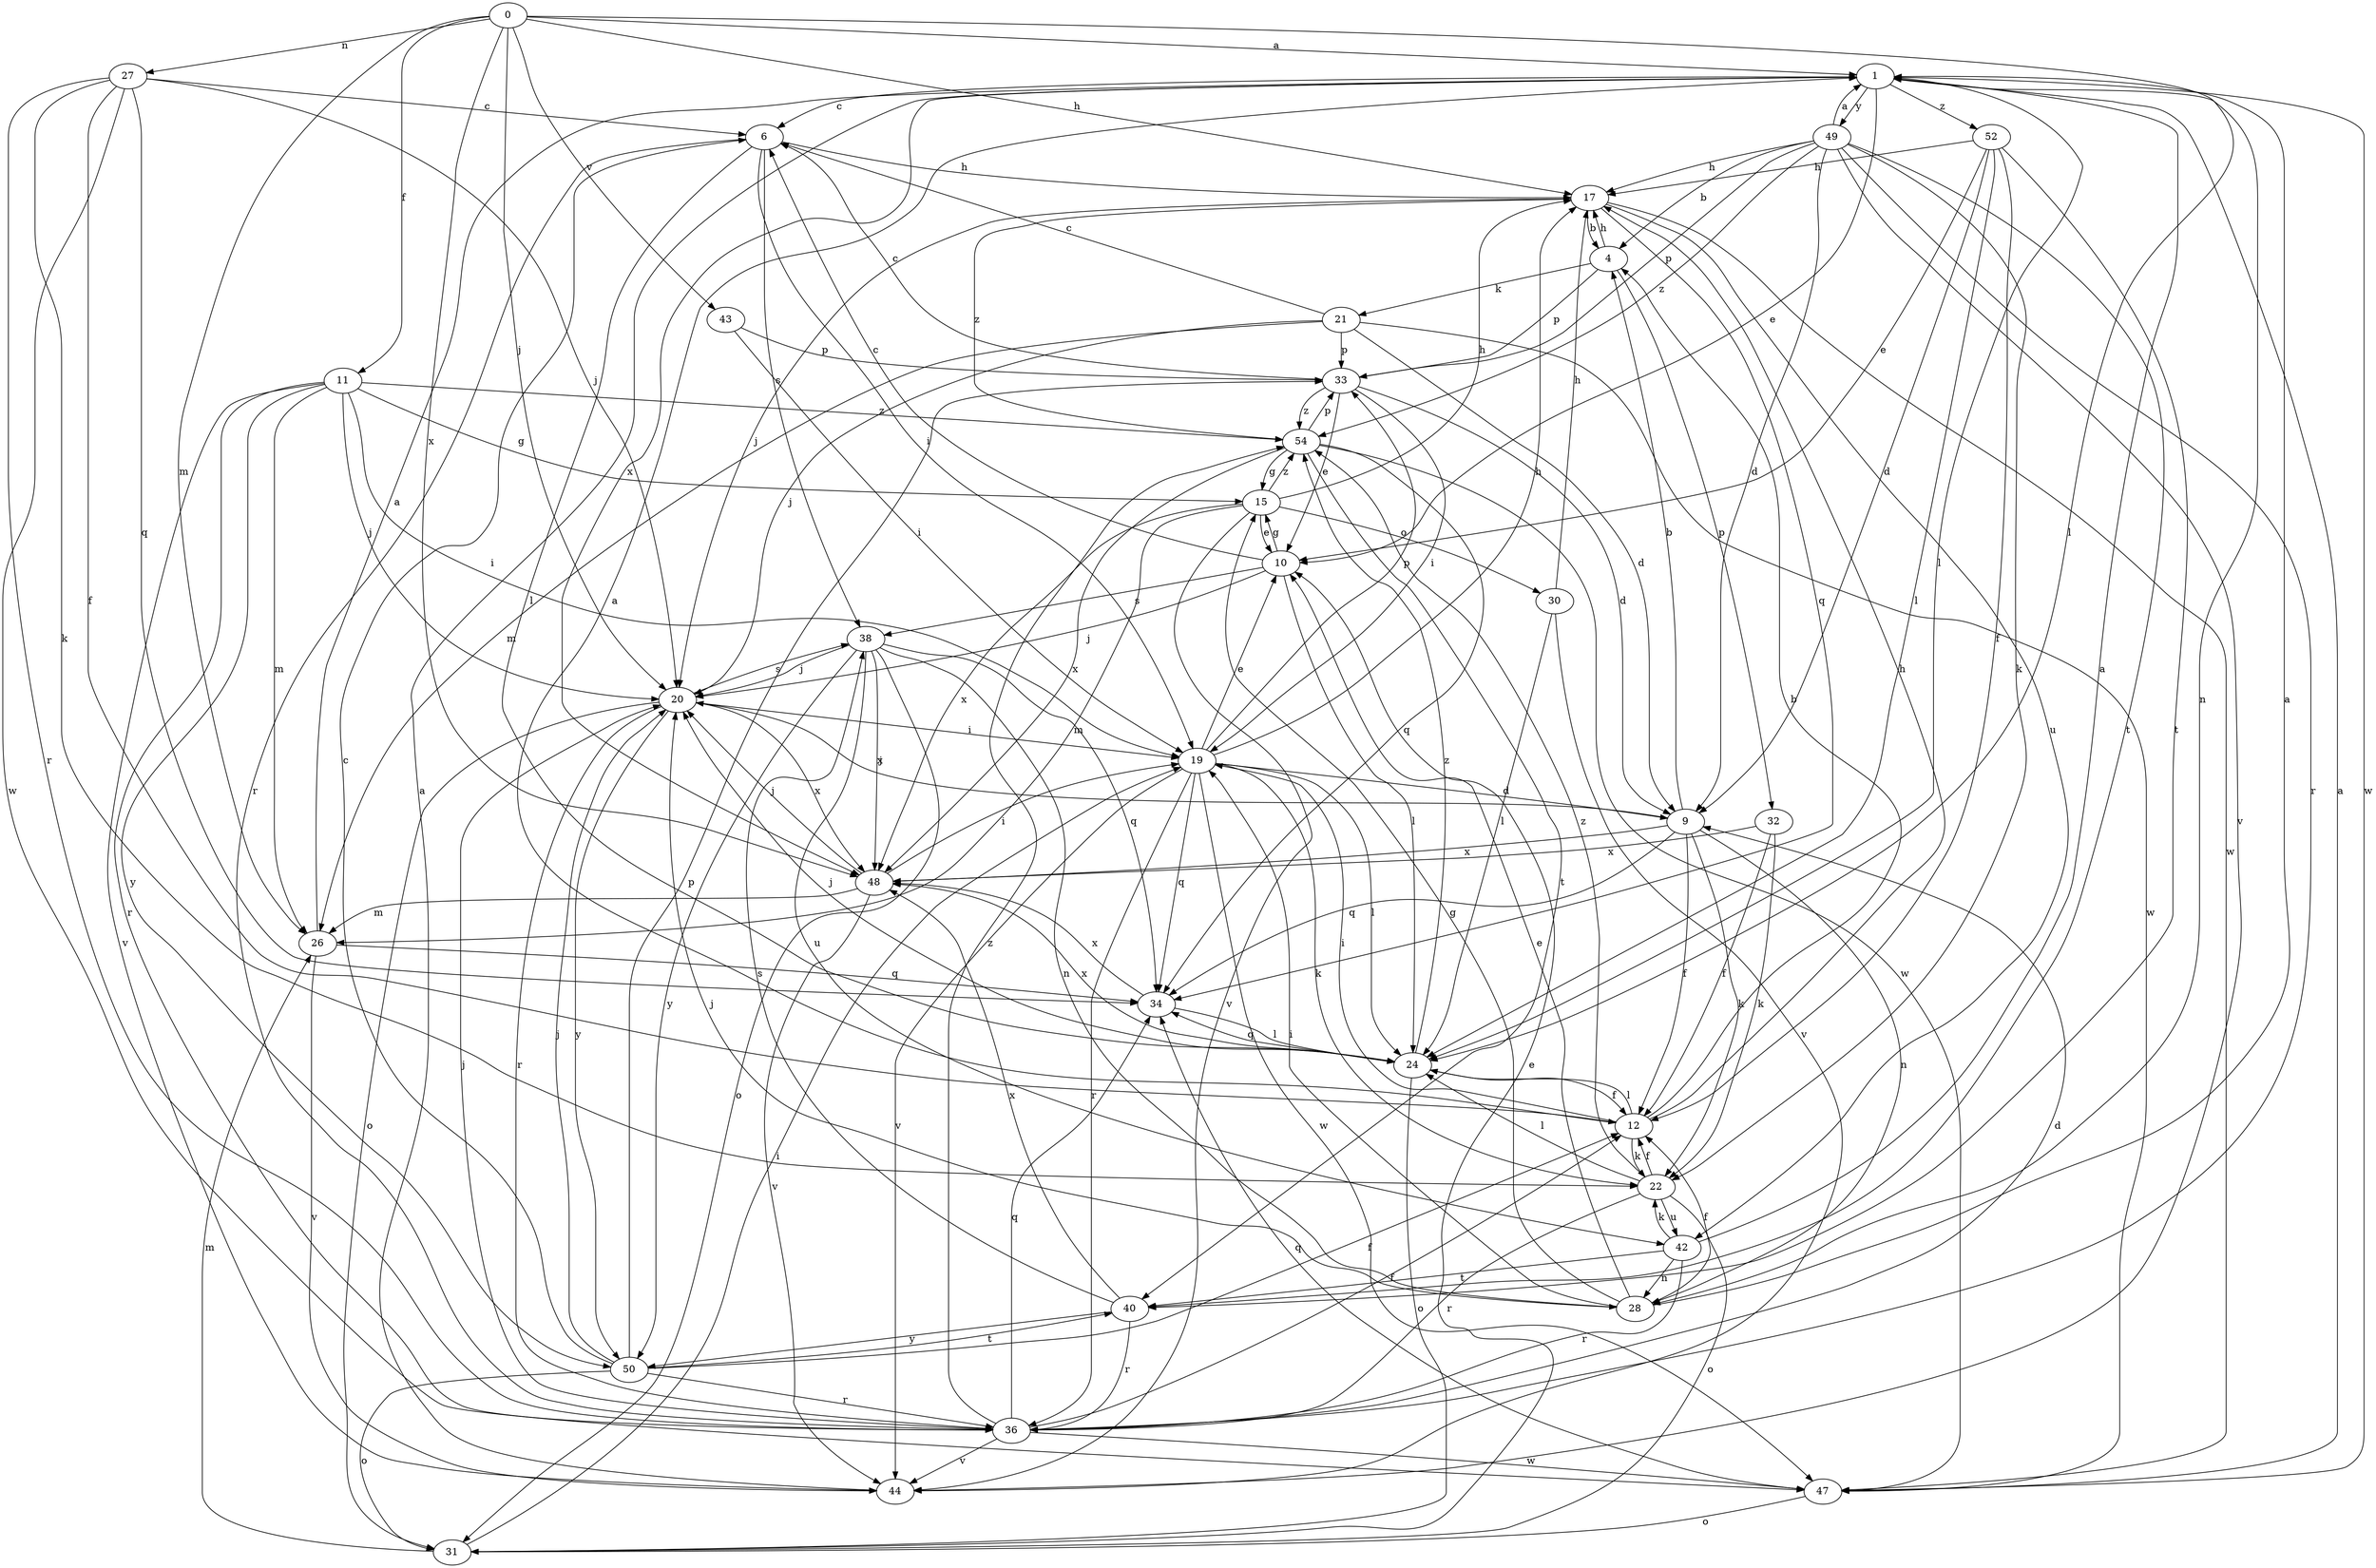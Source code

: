 strict digraph  {
0;
1;
4;
6;
9;
10;
11;
12;
15;
17;
19;
20;
21;
22;
24;
26;
27;
28;
30;
31;
32;
33;
34;
36;
38;
40;
42;
43;
44;
47;
48;
49;
50;
52;
54;
0 -> 1  [label=a];
0 -> 11  [label=f];
0 -> 17  [label=h];
0 -> 20  [label=j];
0 -> 24  [label=l];
0 -> 26  [label=m];
0 -> 27  [label=n];
0 -> 43  [label=v];
0 -> 48  [label=x];
1 -> 6  [label=c];
1 -> 10  [label=e];
1 -> 24  [label=l];
1 -> 28  [label=n];
1 -> 47  [label=w];
1 -> 48  [label=x];
1 -> 49  [label=y];
1 -> 52  [label=z];
4 -> 17  [label=h];
4 -> 21  [label=k];
4 -> 32  [label=p];
4 -> 33  [label=p];
6 -> 17  [label=h];
6 -> 19  [label=i];
6 -> 24  [label=l];
6 -> 36  [label=r];
6 -> 38  [label=s];
9 -> 4  [label=b];
9 -> 12  [label=f];
9 -> 20  [label=j];
9 -> 22  [label=k];
9 -> 28  [label=n];
9 -> 34  [label=q];
9 -> 48  [label=x];
10 -> 6  [label=c];
10 -> 15  [label=g];
10 -> 20  [label=j];
10 -> 24  [label=l];
10 -> 38  [label=s];
11 -> 15  [label=g];
11 -> 19  [label=i];
11 -> 20  [label=j];
11 -> 26  [label=m];
11 -> 36  [label=r];
11 -> 44  [label=v];
11 -> 50  [label=y];
11 -> 54  [label=z];
12 -> 1  [label=a];
12 -> 4  [label=b];
12 -> 17  [label=h];
12 -> 19  [label=i];
12 -> 22  [label=k];
12 -> 24  [label=l];
15 -> 10  [label=e];
15 -> 17  [label=h];
15 -> 26  [label=m];
15 -> 30  [label=o];
15 -> 44  [label=v];
15 -> 48  [label=x];
15 -> 54  [label=z];
17 -> 4  [label=b];
17 -> 20  [label=j];
17 -> 34  [label=q];
17 -> 42  [label=u];
17 -> 47  [label=w];
17 -> 54  [label=z];
19 -> 9  [label=d];
19 -> 10  [label=e];
19 -> 17  [label=h];
19 -> 22  [label=k];
19 -> 24  [label=l];
19 -> 33  [label=p];
19 -> 34  [label=q];
19 -> 36  [label=r];
19 -> 44  [label=v];
19 -> 47  [label=w];
20 -> 19  [label=i];
20 -> 31  [label=o];
20 -> 36  [label=r];
20 -> 38  [label=s];
20 -> 48  [label=x];
20 -> 50  [label=y];
21 -> 6  [label=c];
21 -> 9  [label=d];
21 -> 20  [label=j];
21 -> 26  [label=m];
21 -> 33  [label=p];
21 -> 47  [label=w];
22 -> 12  [label=f];
22 -> 24  [label=l];
22 -> 31  [label=o];
22 -> 36  [label=r];
22 -> 42  [label=u];
22 -> 54  [label=z];
24 -> 12  [label=f];
24 -> 20  [label=j];
24 -> 31  [label=o];
24 -> 34  [label=q];
24 -> 48  [label=x];
24 -> 54  [label=z];
26 -> 1  [label=a];
26 -> 34  [label=q];
26 -> 44  [label=v];
27 -> 6  [label=c];
27 -> 12  [label=f];
27 -> 20  [label=j];
27 -> 22  [label=k];
27 -> 34  [label=q];
27 -> 36  [label=r];
27 -> 47  [label=w];
28 -> 1  [label=a];
28 -> 10  [label=e];
28 -> 12  [label=f];
28 -> 15  [label=g];
28 -> 19  [label=i];
28 -> 20  [label=j];
30 -> 17  [label=h];
30 -> 24  [label=l];
30 -> 44  [label=v];
31 -> 10  [label=e];
31 -> 19  [label=i];
31 -> 26  [label=m];
32 -> 12  [label=f];
32 -> 22  [label=k];
32 -> 48  [label=x];
33 -> 6  [label=c];
33 -> 9  [label=d];
33 -> 10  [label=e];
33 -> 19  [label=i];
33 -> 54  [label=z];
34 -> 24  [label=l];
34 -> 48  [label=x];
36 -> 9  [label=d];
36 -> 12  [label=f];
36 -> 20  [label=j];
36 -> 34  [label=q];
36 -> 44  [label=v];
36 -> 47  [label=w];
36 -> 54  [label=z];
38 -> 20  [label=j];
38 -> 28  [label=n];
38 -> 31  [label=o];
38 -> 34  [label=q];
38 -> 42  [label=u];
38 -> 48  [label=x];
38 -> 50  [label=y];
40 -> 36  [label=r];
40 -> 38  [label=s];
40 -> 48  [label=x];
40 -> 50  [label=y];
42 -> 1  [label=a];
42 -> 22  [label=k];
42 -> 28  [label=n];
42 -> 36  [label=r];
42 -> 40  [label=t];
43 -> 19  [label=i];
43 -> 33  [label=p];
44 -> 1  [label=a];
47 -> 1  [label=a];
47 -> 31  [label=o];
47 -> 34  [label=q];
48 -> 19  [label=i];
48 -> 20  [label=j];
48 -> 26  [label=m];
48 -> 44  [label=v];
49 -> 1  [label=a];
49 -> 4  [label=b];
49 -> 9  [label=d];
49 -> 17  [label=h];
49 -> 22  [label=k];
49 -> 33  [label=p];
49 -> 36  [label=r];
49 -> 40  [label=t];
49 -> 44  [label=v];
49 -> 54  [label=z];
50 -> 6  [label=c];
50 -> 12  [label=f];
50 -> 20  [label=j];
50 -> 31  [label=o];
50 -> 33  [label=p];
50 -> 36  [label=r];
50 -> 40  [label=t];
52 -> 9  [label=d];
52 -> 10  [label=e];
52 -> 12  [label=f];
52 -> 17  [label=h];
52 -> 24  [label=l];
52 -> 40  [label=t];
54 -> 15  [label=g];
54 -> 33  [label=p];
54 -> 34  [label=q];
54 -> 40  [label=t];
54 -> 47  [label=w];
54 -> 48  [label=x];
}
